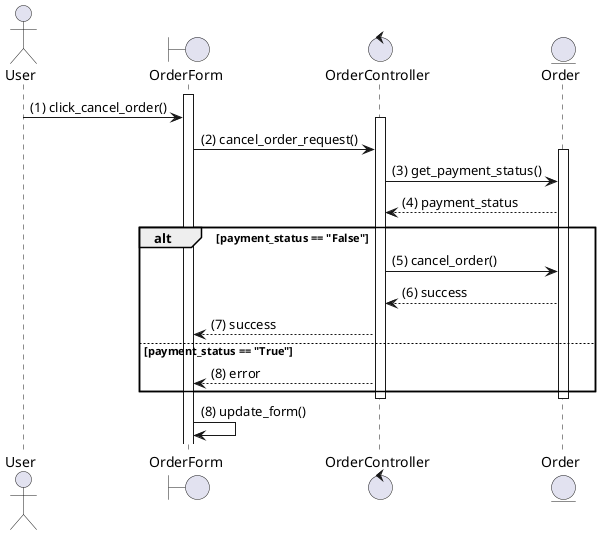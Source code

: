 @startuml
actor User
boundary OrderForm
control OrderController
entity Order

activate OrderForm
User -> OrderForm : (1) click_cancel_order()


activate OrderController
OrderForm -> OrderController : (2) cancel_order_request()

activate Order
OrderController -> Order : (3) get_payment_status()
Order --> OrderController : (4) payment_status

alt payment_status == "False"
    OrderController -> Order : (5) cancel_order()
    OrderController <-- Order : (6) success
    OrderController --> OrderForm : (7) success
else payment_status == "True"
    OrderController --> OrderForm : (8) error
end


deactivate Order
deactivate OrderController

OrderForm -> OrderForm : (8) update_form()


@enduml
